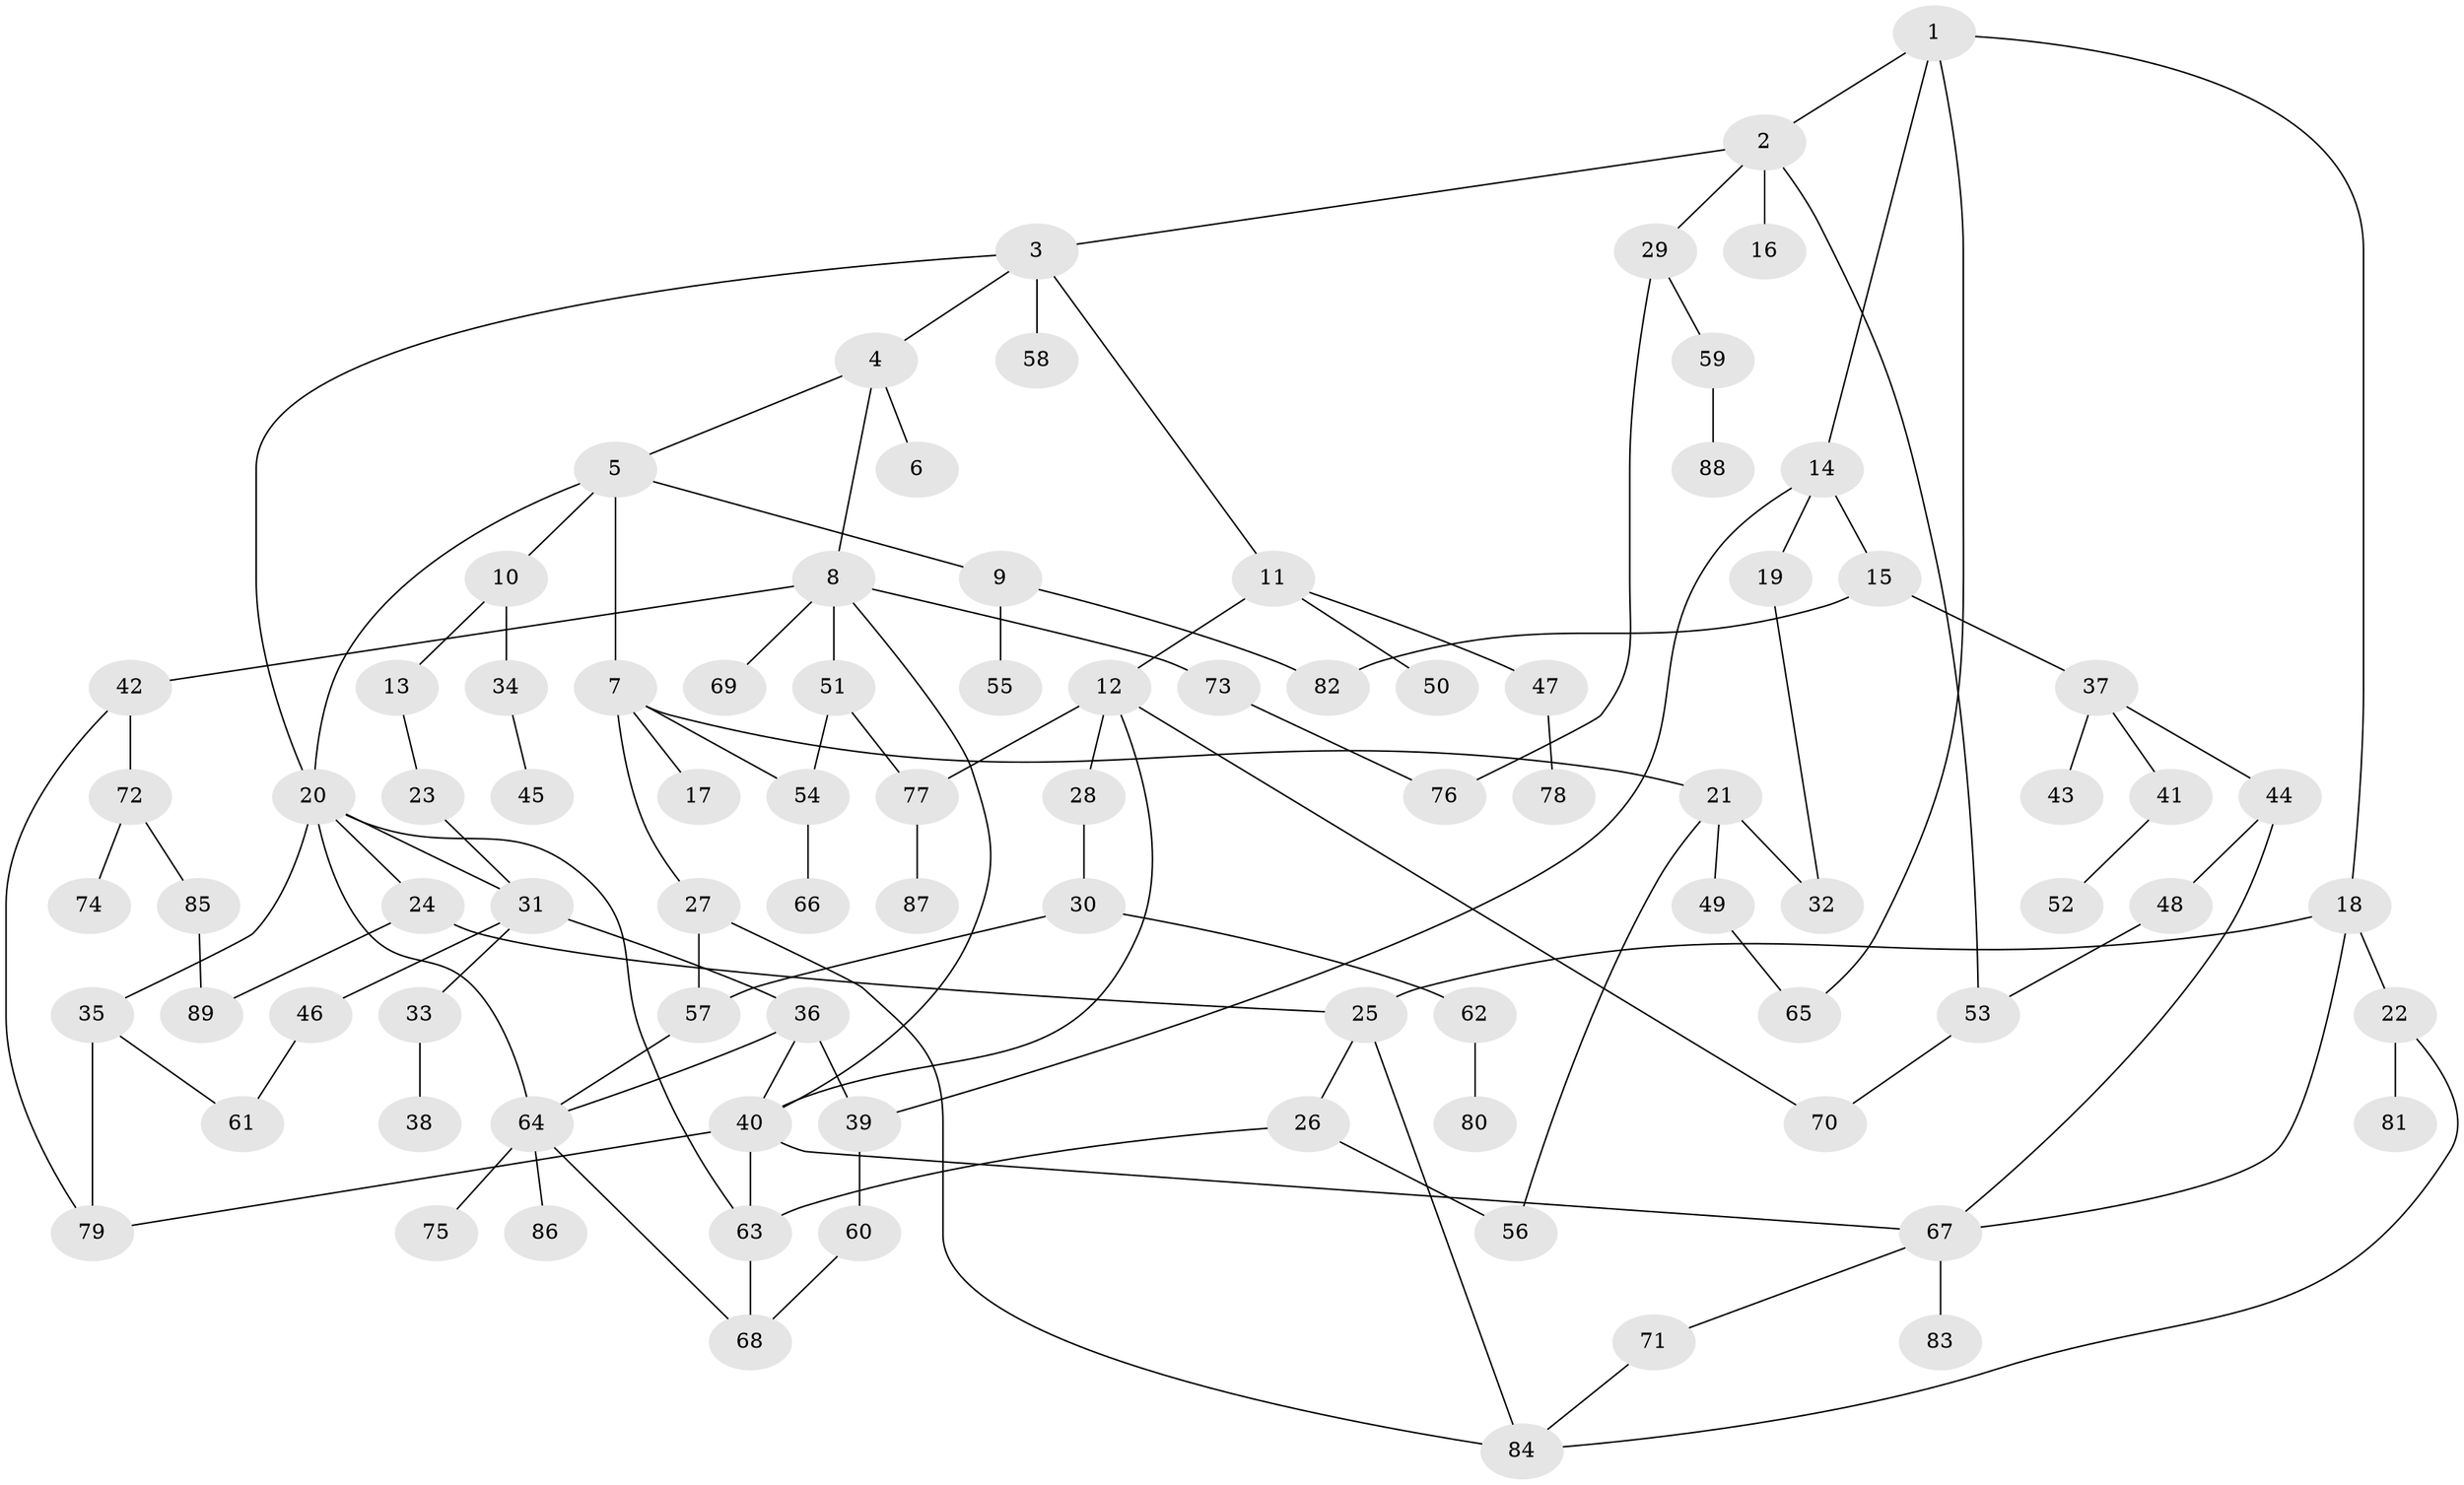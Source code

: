 // Generated by graph-tools (version 1.1) at 2025/34/03/09/25 02:34:33]
// undirected, 89 vertices, 119 edges
graph export_dot {
graph [start="1"]
  node [color=gray90,style=filled];
  1;
  2;
  3;
  4;
  5;
  6;
  7;
  8;
  9;
  10;
  11;
  12;
  13;
  14;
  15;
  16;
  17;
  18;
  19;
  20;
  21;
  22;
  23;
  24;
  25;
  26;
  27;
  28;
  29;
  30;
  31;
  32;
  33;
  34;
  35;
  36;
  37;
  38;
  39;
  40;
  41;
  42;
  43;
  44;
  45;
  46;
  47;
  48;
  49;
  50;
  51;
  52;
  53;
  54;
  55;
  56;
  57;
  58;
  59;
  60;
  61;
  62;
  63;
  64;
  65;
  66;
  67;
  68;
  69;
  70;
  71;
  72;
  73;
  74;
  75;
  76;
  77;
  78;
  79;
  80;
  81;
  82;
  83;
  84;
  85;
  86;
  87;
  88;
  89;
  1 -- 2;
  1 -- 14;
  1 -- 18;
  1 -- 65;
  2 -- 3;
  2 -- 16;
  2 -- 29;
  2 -- 53;
  3 -- 4;
  3 -- 11;
  3 -- 58;
  3 -- 20;
  4 -- 5;
  4 -- 6;
  4 -- 8;
  5 -- 7;
  5 -- 9;
  5 -- 10;
  5 -- 20;
  7 -- 17;
  7 -- 21;
  7 -- 27;
  7 -- 54;
  8 -- 40;
  8 -- 42;
  8 -- 51;
  8 -- 69;
  8 -- 73;
  9 -- 55;
  9 -- 82;
  10 -- 13;
  10 -- 34;
  11 -- 12;
  11 -- 47;
  11 -- 50;
  12 -- 28;
  12 -- 70;
  12 -- 77;
  12 -- 40;
  13 -- 23;
  14 -- 15;
  14 -- 19;
  14 -- 39;
  15 -- 37;
  15 -- 82;
  18 -- 22;
  18 -- 67;
  18 -- 25;
  19 -- 32;
  20 -- 24;
  20 -- 35;
  20 -- 64;
  20 -- 63;
  20 -- 31;
  21 -- 49;
  21 -- 56;
  21 -- 32;
  22 -- 81;
  22 -- 84;
  23 -- 31;
  24 -- 25;
  24 -- 89;
  25 -- 26;
  25 -- 84;
  26 -- 56;
  26 -- 63;
  27 -- 57;
  27 -- 84;
  28 -- 30;
  29 -- 59;
  29 -- 76;
  30 -- 62;
  30 -- 57;
  31 -- 33;
  31 -- 36;
  31 -- 46;
  33 -- 38;
  34 -- 45;
  35 -- 61;
  35 -- 79;
  36 -- 39;
  36 -- 64;
  36 -- 40;
  37 -- 41;
  37 -- 43;
  37 -- 44;
  39 -- 60;
  40 -- 67;
  40 -- 63;
  40 -- 79;
  41 -- 52;
  42 -- 72;
  42 -- 79;
  44 -- 48;
  44 -- 67;
  46 -- 61;
  47 -- 78;
  48 -- 53;
  49 -- 65;
  51 -- 54;
  51 -- 77;
  53 -- 70;
  54 -- 66;
  57 -- 64;
  59 -- 88;
  60 -- 68;
  62 -- 80;
  63 -- 68;
  64 -- 75;
  64 -- 86;
  64 -- 68;
  67 -- 71;
  67 -- 83;
  71 -- 84;
  72 -- 74;
  72 -- 85;
  73 -- 76;
  77 -- 87;
  85 -- 89;
}
